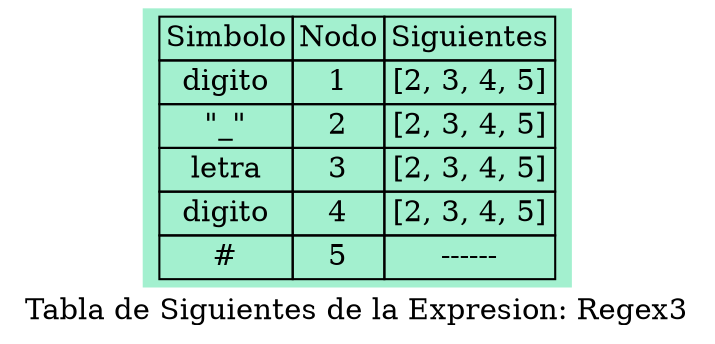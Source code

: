 digraph T_Siguientes{
  node [shape=plaintext]
  mytable [style=filled fillcolor="#A3F0CF" 
    label=<<table border="0" cellborder="1"  cellspacing="0">
    <tr><td>Simbolo</td><td>Nodo</td><td>Siguientes</td></tr><tr><td>digito</td><td>1</td><td>[2, 3, 4, 5]</td></tr>
<tr><td>"_"</td><td>2</td><td>[2, 3, 4, 5]</td></tr>
<tr><td>letra</td><td>3</td><td>[2, 3, 4, 5]</td></tr>
<tr><td>digito</td><td>4</td><td>[2, 3, 4, 5]</td></tr>
<tr><td>#</td><td>5</td><td>------</td></tr>
  </table>>];
label="Tabla de Siguientes de la Expresion: Regex3";}
